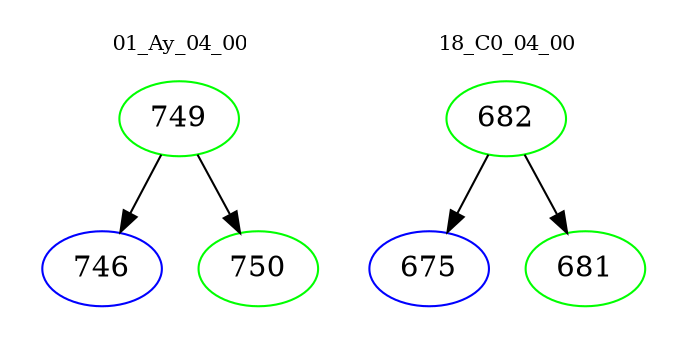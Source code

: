 digraph{
subgraph cluster_0 {
color = white
label = "01_Ay_04_00";
fontsize=10;
T0_749 [label="749", color="green"]
T0_749 -> T0_746 [color="black"]
T0_746 [label="746", color="blue"]
T0_749 -> T0_750 [color="black"]
T0_750 [label="750", color="green"]
}
subgraph cluster_1 {
color = white
label = "18_C0_04_00";
fontsize=10;
T1_682 [label="682", color="green"]
T1_682 -> T1_675 [color="black"]
T1_675 [label="675", color="blue"]
T1_682 -> T1_681 [color="black"]
T1_681 [label="681", color="green"]
}
}
